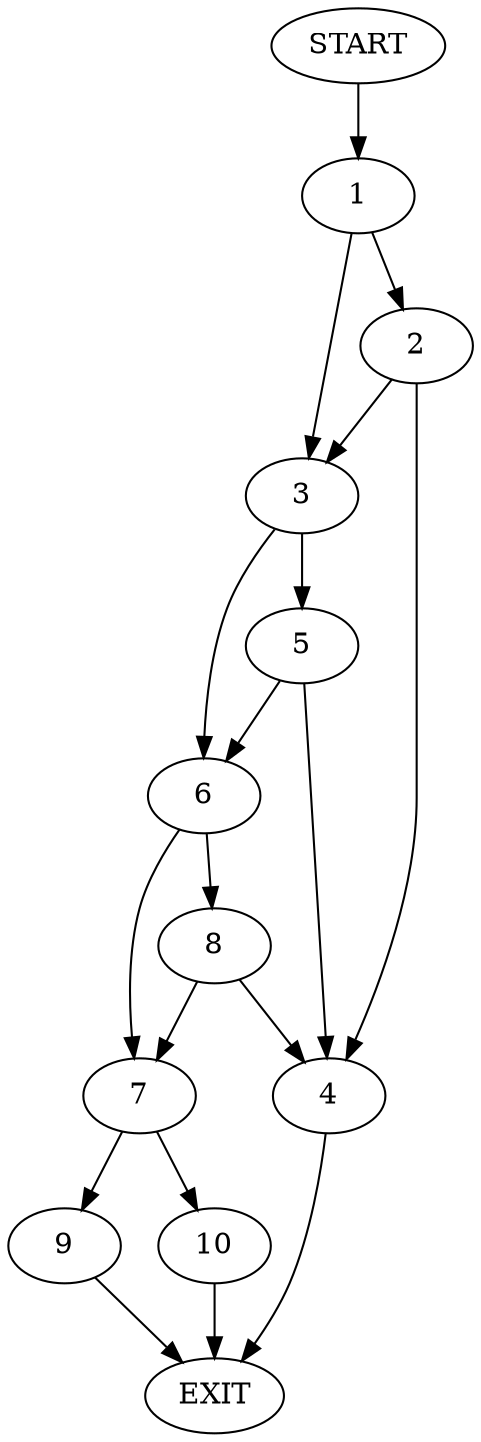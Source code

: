 digraph {
0 [label="START"]
11 [label="EXIT"]
0 -> 1
1 -> 2
1 -> 3
2 -> 3
2 -> 4
3 -> 5
3 -> 6
4 -> 11
6 -> 7
6 -> 8
5 -> 4
5 -> 6
7 -> 9
7 -> 10
8 -> 7
8 -> 4
10 -> 11
9 -> 11
}
